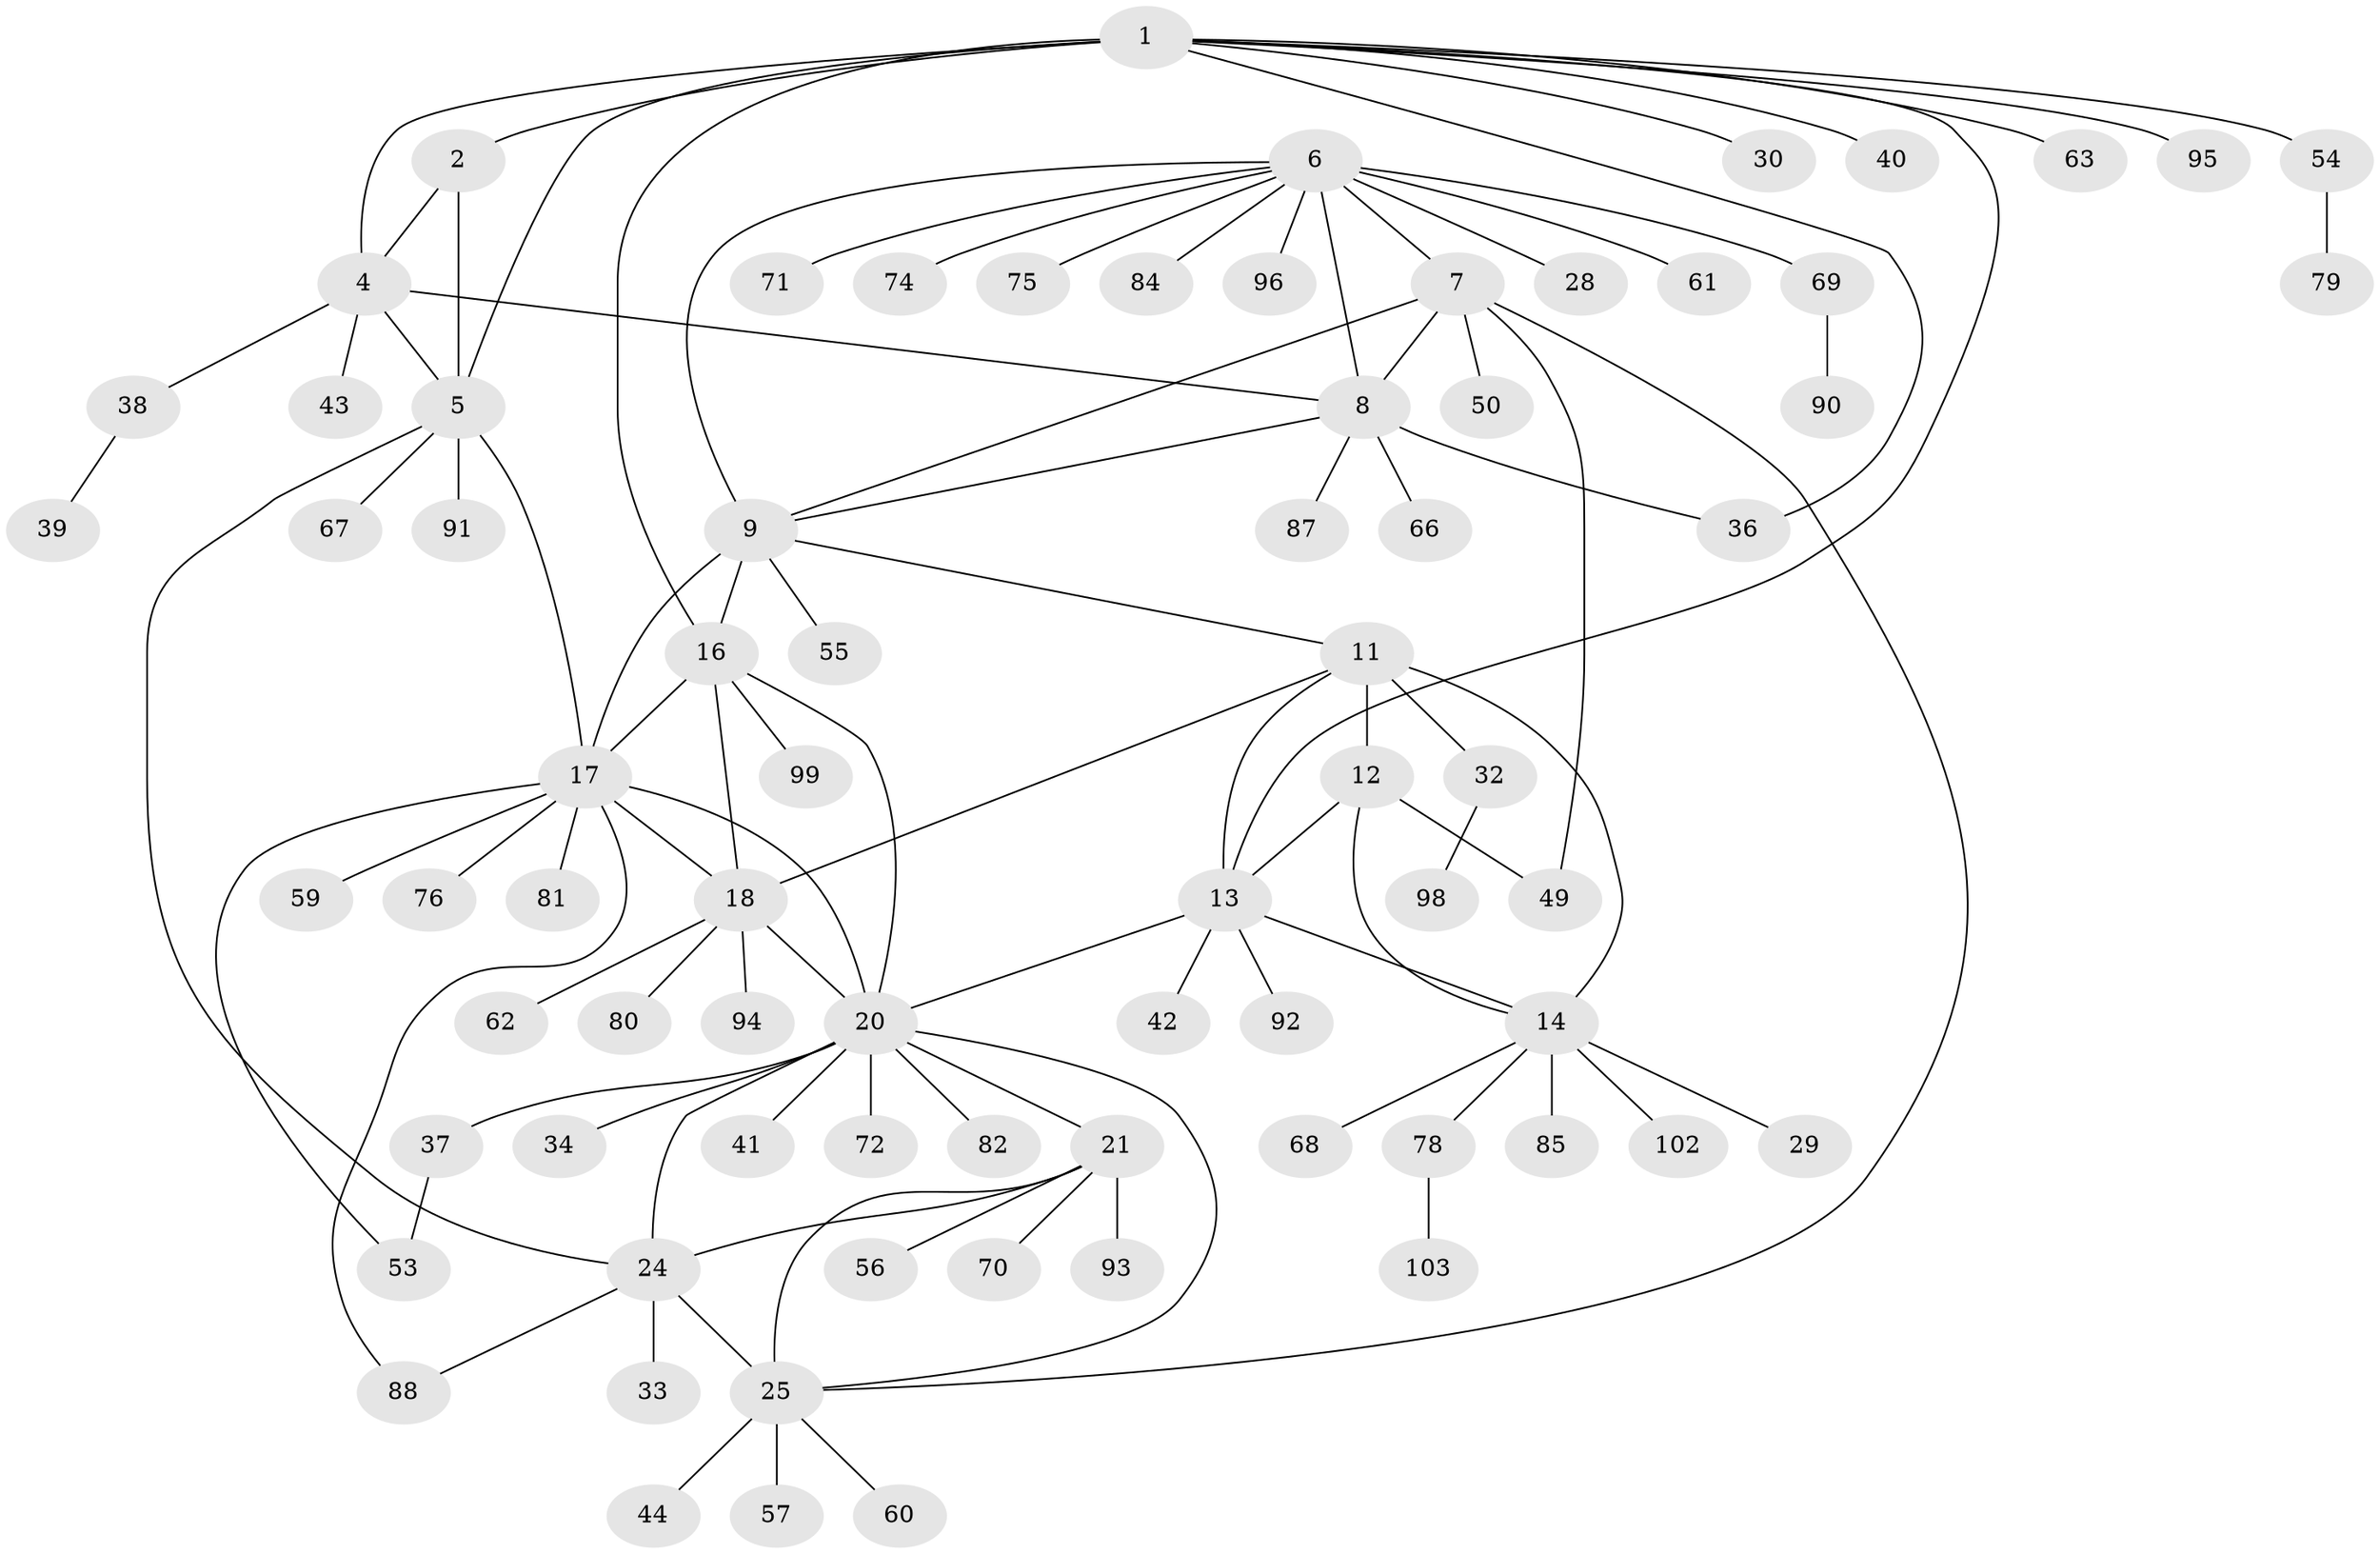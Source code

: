 // Generated by graph-tools (version 1.1) at 2025/24/03/03/25 07:24:16]
// undirected, 76 vertices, 102 edges
graph export_dot {
graph [start="1"]
  node [color=gray90,style=filled];
  1 [super="+3"];
  2;
  4 [super="+35"];
  5 [super="+83"];
  6 [super="+10"];
  7 [super="+104"];
  8 [super="+26"];
  9 [super="+47"];
  11 [super="+15"];
  12;
  13 [super="+77"];
  14 [super="+27"];
  16 [super="+65"];
  17 [super="+52"];
  18 [super="+19"];
  20 [super="+22"];
  21 [super="+23"];
  24 [super="+97"];
  25 [super="+51"];
  28 [super="+31"];
  29;
  30;
  32 [super="+45"];
  33;
  34;
  36 [super="+46"];
  37 [super="+48"];
  38;
  39 [super="+89"];
  40;
  41;
  42;
  43;
  44;
  49 [super="+64"];
  50 [super="+86"];
  53;
  54;
  55;
  56;
  57 [super="+58"];
  59;
  60;
  61;
  62;
  63;
  66;
  67;
  68;
  69 [super="+101"];
  70;
  71 [super="+73"];
  72;
  74;
  75;
  76;
  78;
  79;
  80;
  81;
  82;
  84;
  85;
  87;
  88;
  90;
  91;
  92;
  93;
  94;
  95;
  96;
  98;
  99 [super="+100"];
  102;
  103;
  1 -- 2 [weight=2];
  1 -- 4 [weight=2];
  1 -- 5 [weight=2];
  1 -- 40;
  1 -- 54;
  1 -- 63;
  1 -- 95;
  1 -- 36;
  1 -- 13;
  1 -- 30;
  1 -- 16;
  2 -- 4;
  2 -- 5;
  4 -- 5;
  4 -- 8;
  4 -- 43;
  4 -- 38;
  5 -- 17;
  5 -- 24;
  5 -- 67;
  5 -- 91;
  6 -- 7 [weight=2];
  6 -- 8 [weight=2];
  6 -- 9 [weight=2];
  6 -- 28;
  6 -- 61;
  6 -- 69;
  6 -- 84;
  6 -- 96;
  6 -- 74;
  6 -- 75;
  6 -- 71;
  7 -- 8;
  7 -- 9;
  7 -- 25;
  7 -- 49;
  7 -- 50;
  8 -- 9;
  8 -- 66;
  8 -- 87;
  8 -- 36;
  9 -- 11;
  9 -- 16;
  9 -- 55;
  9 -- 17;
  11 -- 12 [weight=2];
  11 -- 13 [weight=2];
  11 -- 14 [weight=2];
  11 -- 32;
  11 -- 18;
  12 -- 13;
  12 -- 14;
  12 -- 49;
  13 -- 14;
  13 -- 42;
  13 -- 92;
  13 -- 20;
  14 -- 29;
  14 -- 68;
  14 -- 78;
  14 -- 85;
  14 -- 102;
  16 -- 17;
  16 -- 18 [weight=2];
  16 -- 20;
  16 -- 99;
  17 -- 18 [weight=2];
  17 -- 20;
  17 -- 81 [weight=2];
  17 -- 53;
  17 -- 88;
  17 -- 59;
  17 -- 76;
  18 -- 20 [weight=2];
  18 -- 80;
  18 -- 62;
  18 -- 94;
  20 -- 37;
  20 -- 72;
  20 -- 82;
  20 -- 34;
  20 -- 41;
  20 -- 21 [weight=2];
  20 -- 24;
  20 -- 25;
  21 -- 24 [weight=2];
  21 -- 25 [weight=2];
  21 -- 56;
  21 -- 70;
  21 -- 93;
  24 -- 25;
  24 -- 33;
  24 -- 88;
  25 -- 44;
  25 -- 57;
  25 -- 60;
  32 -- 98;
  37 -- 53;
  38 -- 39;
  54 -- 79;
  69 -- 90;
  78 -- 103;
}

